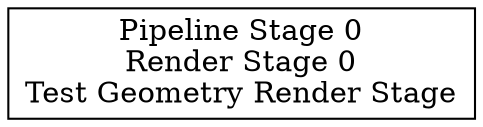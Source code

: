 digraph G {
compound=true;
	rankdir = LR;
	splines=polyline
	rs0 [shape = box, label = "Pipeline Stage 0\nRender Stage 0\nTest Geometry Render Stage"];
}